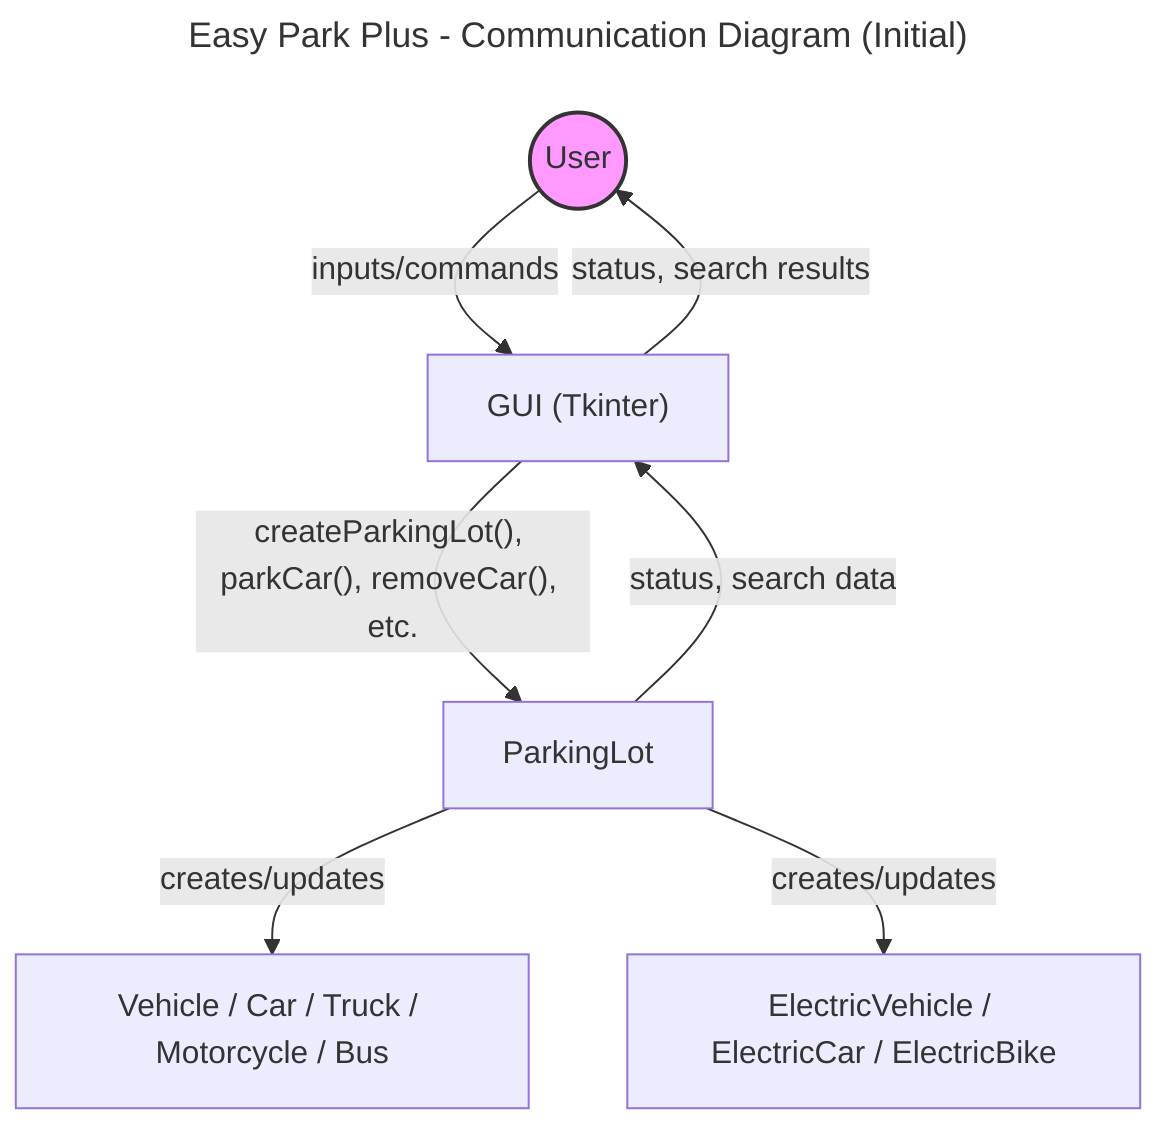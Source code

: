 ---
title: Easy Park Plus - Communication Diagram (Initial)
---
flowchart TD
    User((User))
    GUI["GUI (Tkinter)"]
    ParkingLot[ParkingLot]
    VehicleClass[Vehicle / Car / Truck / Motorcycle / Bus]
    ElectricVehicleClass[ElectricVehicle / ElectricCar / ElectricBike]

    User -- inputs/commands --> GUI
    GUI -- createParkingLot(), parkCar(), removeCar(), etc. --> ParkingLot
    ParkingLot -- creates/updates --> VehicleClass
    ParkingLot -- creates/updates --> ElectricVehicleClass
    GUI -- status, search results --> User
    ParkingLot -- status, search data --> GUI

    classDef actor fill:#f9f,stroke:#333,stroke-width:2px;
    class User actor;